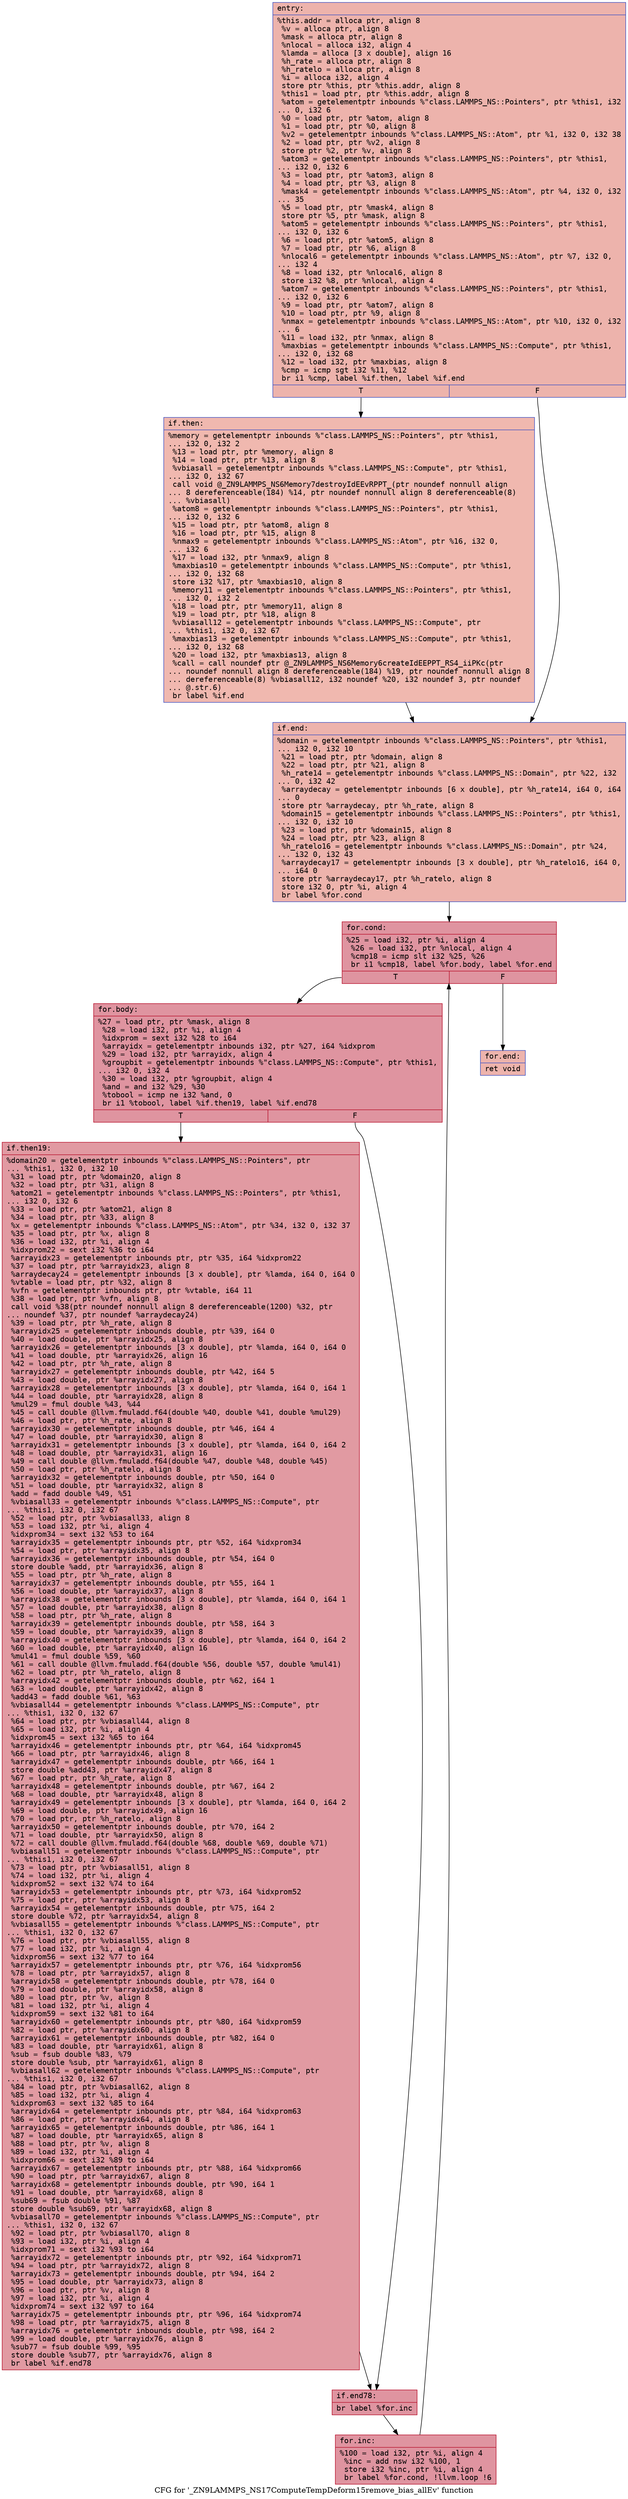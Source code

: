 digraph "CFG for '_ZN9LAMMPS_NS17ComputeTempDeform15remove_bias_allEv' function" {
	label="CFG for '_ZN9LAMMPS_NS17ComputeTempDeform15remove_bias_allEv' function";

	Node0x55f08dbf2980 [shape=record,color="#3d50c3ff", style=filled, fillcolor="#d6524470" fontname="Courier",label="{entry:\l|  %this.addr = alloca ptr, align 8\l  %v = alloca ptr, align 8\l  %mask = alloca ptr, align 8\l  %nlocal = alloca i32, align 4\l  %lamda = alloca [3 x double], align 16\l  %h_rate = alloca ptr, align 8\l  %h_ratelo = alloca ptr, align 8\l  %i = alloca i32, align 4\l  store ptr %this, ptr %this.addr, align 8\l  %this1 = load ptr, ptr %this.addr, align 8\l  %atom = getelementptr inbounds %\"class.LAMMPS_NS::Pointers\", ptr %this1, i32\l... 0, i32 6\l  %0 = load ptr, ptr %atom, align 8\l  %1 = load ptr, ptr %0, align 8\l  %v2 = getelementptr inbounds %\"class.LAMMPS_NS::Atom\", ptr %1, i32 0, i32 38\l  %2 = load ptr, ptr %v2, align 8\l  store ptr %2, ptr %v, align 8\l  %atom3 = getelementptr inbounds %\"class.LAMMPS_NS::Pointers\", ptr %this1,\l... i32 0, i32 6\l  %3 = load ptr, ptr %atom3, align 8\l  %4 = load ptr, ptr %3, align 8\l  %mask4 = getelementptr inbounds %\"class.LAMMPS_NS::Atom\", ptr %4, i32 0, i32\l... 35\l  %5 = load ptr, ptr %mask4, align 8\l  store ptr %5, ptr %mask, align 8\l  %atom5 = getelementptr inbounds %\"class.LAMMPS_NS::Pointers\", ptr %this1,\l... i32 0, i32 6\l  %6 = load ptr, ptr %atom5, align 8\l  %7 = load ptr, ptr %6, align 8\l  %nlocal6 = getelementptr inbounds %\"class.LAMMPS_NS::Atom\", ptr %7, i32 0,\l... i32 4\l  %8 = load i32, ptr %nlocal6, align 8\l  store i32 %8, ptr %nlocal, align 4\l  %atom7 = getelementptr inbounds %\"class.LAMMPS_NS::Pointers\", ptr %this1,\l... i32 0, i32 6\l  %9 = load ptr, ptr %atom7, align 8\l  %10 = load ptr, ptr %9, align 8\l  %nmax = getelementptr inbounds %\"class.LAMMPS_NS::Atom\", ptr %10, i32 0, i32\l... 6\l  %11 = load i32, ptr %nmax, align 8\l  %maxbias = getelementptr inbounds %\"class.LAMMPS_NS::Compute\", ptr %this1,\l... i32 0, i32 68\l  %12 = load i32, ptr %maxbias, align 8\l  %cmp = icmp sgt i32 %11, %12\l  br i1 %cmp, label %if.then, label %if.end\l|{<s0>T|<s1>F}}"];
	Node0x55f08dbf2980:s0 -> Node0x55f08dbf2e50[tooltip="entry -> if.then\nProbability 50.00%" ];
	Node0x55f08dbf2980:s1 -> Node0x55f08dbcd5a0[tooltip="entry -> if.end\nProbability 50.00%" ];
	Node0x55f08dbf2e50 [shape=record,color="#3d50c3ff", style=filled, fillcolor="#dc5d4a70" fontname="Courier",label="{if.then:\l|  %memory = getelementptr inbounds %\"class.LAMMPS_NS::Pointers\", ptr %this1,\l... i32 0, i32 2\l  %13 = load ptr, ptr %memory, align 8\l  %14 = load ptr, ptr %13, align 8\l  %vbiasall = getelementptr inbounds %\"class.LAMMPS_NS::Compute\", ptr %this1,\l... i32 0, i32 67\l  call void @_ZN9LAMMPS_NS6Memory7destroyIdEEvRPPT_(ptr noundef nonnull align\l... 8 dereferenceable(184) %14, ptr noundef nonnull align 8 dereferenceable(8)\l... %vbiasall)\l  %atom8 = getelementptr inbounds %\"class.LAMMPS_NS::Pointers\", ptr %this1,\l... i32 0, i32 6\l  %15 = load ptr, ptr %atom8, align 8\l  %16 = load ptr, ptr %15, align 8\l  %nmax9 = getelementptr inbounds %\"class.LAMMPS_NS::Atom\", ptr %16, i32 0,\l... i32 6\l  %17 = load i32, ptr %nmax9, align 8\l  %maxbias10 = getelementptr inbounds %\"class.LAMMPS_NS::Compute\", ptr %this1,\l... i32 0, i32 68\l  store i32 %17, ptr %maxbias10, align 8\l  %memory11 = getelementptr inbounds %\"class.LAMMPS_NS::Pointers\", ptr %this1,\l... i32 0, i32 2\l  %18 = load ptr, ptr %memory11, align 8\l  %19 = load ptr, ptr %18, align 8\l  %vbiasall12 = getelementptr inbounds %\"class.LAMMPS_NS::Compute\", ptr\l... %this1, i32 0, i32 67\l  %maxbias13 = getelementptr inbounds %\"class.LAMMPS_NS::Compute\", ptr %this1,\l... i32 0, i32 68\l  %20 = load i32, ptr %maxbias13, align 8\l  %call = call noundef ptr @_ZN9LAMMPS_NS6Memory6createIdEEPPT_RS4_iiPKc(ptr\l... noundef nonnull align 8 dereferenceable(184) %19, ptr noundef nonnull align 8\l... dereferenceable(8) %vbiasall12, i32 noundef %20, i32 noundef 3, ptr noundef\l... @.str.6)\l  br label %if.end\l}"];
	Node0x55f08dbf2e50 -> Node0x55f08dbcd5a0[tooltip="if.then -> if.end\nProbability 100.00%" ];
	Node0x55f08dbcd5a0 [shape=record,color="#3d50c3ff", style=filled, fillcolor="#d6524470" fontname="Courier",label="{if.end:\l|  %domain = getelementptr inbounds %\"class.LAMMPS_NS::Pointers\", ptr %this1,\l... i32 0, i32 10\l  %21 = load ptr, ptr %domain, align 8\l  %22 = load ptr, ptr %21, align 8\l  %h_rate14 = getelementptr inbounds %\"class.LAMMPS_NS::Domain\", ptr %22, i32\l... 0, i32 42\l  %arraydecay = getelementptr inbounds [6 x double], ptr %h_rate14, i64 0, i64\l... 0\l  store ptr %arraydecay, ptr %h_rate, align 8\l  %domain15 = getelementptr inbounds %\"class.LAMMPS_NS::Pointers\", ptr %this1,\l... i32 0, i32 10\l  %23 = load ptr, ptr %domain15, align 8\l  %24 = load ptr, ptr %23, align 8\l  %h_ratelo16 = getelementptr inbounds %\"class.LAMMPS_NS::Domain\", ptr %24,\l... i32 0, i32 43\l  %arraydecay17 = getelementptr inbounds [3 x double], ptr %h_ratelo16, i64 0,\l... i64 0\l  store ptr %arraydecay17, ptr %h_ratelo, align 8\l  store i32 0, ptr %i, align 4\l  br label %for.cond\l}"];
	Node0x55f08dbcd5a0 -> Node0x55f08dbfb7b0[tooltip="if.end -> for.cond\nProbability 100.00%" ];
	Node0x55f08dbfb7b0 [shape=record,color="#b70d28ff", style=filled, fillcolor="#b70d2870" fontname="Courier",label="{for.cond:\l|  %25 = load i32, ptr %i, align 4\l  %26 = load i32, ptr %nlocal, align 4\l  %cmp18 = icmp slt i32 %25, %26\l  br i1 %cmp18, label %for.body, label %for.end\l|{<s0>T|<s1>F}}"];
	Node0x55f08dbfb7b0:s0 -> Node0x55f08dbfba00[tooltip="for.cond -> for.body\nProbability 96.88%" ];
	Node0x55f08dbfb7b0:s1 -> Node0x55f08dbfba80[tooltip="for.cond -> for.end\nProbability 3.12%" ];
	Node0x55f08dbfba00 [shape=record,color="#b70d28ff", style=filled, fillcolor="#b70d2870" fontname="Courier",label="{for.body:\l|  %27 = load ptr, ptr %mask, align 8\l  %28 = load i32, ptr %i, align 4\l  %idxprom = sext i32 %28 to i64\l  %arrayidx = getelementptr inbounds i32, ptr %27, i64 %idxprom\l  %29 = load i32, ptr %arrayidx, align 4\l  %groupbit = getelementptr inbounds %\"class.LAMMPS_NS::Compute\", ptr %this1,\l... i32 0, i32 4\l  %30 = load i32, ptr %groupbit, align 4\l  %and = and i32 %29, %30\l  %tobool = icmp ne i32 %and, 0\l  br i1 %tobool, label %if.then19, label %if.end78\l|{<s0>T|<s1>F}}"];
	Node0x55f08dbfba00:s0 -> Node0x55f08dbfc130[tooltip="for.body -> if.then19\nProbability 62.50%" ];
	Node0x55f08dbfba00:s1 -> Node0x55f08dbfc1b0[tooltip="for.body -> if.end78\nProbability 37.50%" ];
	Node0x55f08dbfc130 [shape=record,color="#b70d28ff", style=filled, fillcolor="#bb1b2c70" fontname="Courier",label="{if.then19:\l|  %domain20 = getelementptr inbounds %\"class.LAMMPS_NS::Pointers\", ptr\l... %this1, i32 0, i32 10\l  %31 = load ptr, ptr %domain20, align 8\l  %32 = load ptr, ptr %31, align 8\l  %atom21 = getelementptr inbounds %\"class.LAMMPS_NS::Pointers\", ptr %this1,\l... i32 0, i32 6\l  %33 = load ptr, ptr %atom21, align 8\l  %34 = load ptr, ptr %33, align 8\l  %x = getelementptr inbounds %\"class.LAMMPS_NS::Atom\", ptr %34, i32 0, i32 37\l  %35 = load ptr, ptr %x, align 8\l  %36 = load i32, ptr %i, align 4\l  %idxprom22 = sext i32 %36 to i64\l  %arrayidx23 = getelementptr inbounds ptr, ptr %35, i64 %idxprom22\l  %37 = load ptr, ptr %arrayidx23, align 8\l  %arraydecay24 = getelementptr inbounds [3 x double], ptr %lamda, i64 0, i64 0\l  %vtable = load ptr, ptr %32, align 8\l  %vfn = getelementptr inbounds ptr, ptr %vtable, i64 11\l  %38 = load ptr, ptr %vfn, align 8\l  call void %38(ptr noundef nonnull align 8 dereferenceable(1200) %32, ptr\l... noundef %37, ptr noundef %arraydecay24)\l  %39 = load ptr, ptr %h_rate, align 8\l  %arrayidx25 = getelementptr inbounds double, ptr %39, i64 0\l  %40 = load double, ptr %arrayidx25, align 8\l  %arrayidx26 = getelementptr inbounds [3 x double], ptr %lamda, i64 0, i64 0\l  %41 = load double, ptr %arrayidx26, align 16\l  %42 = load ptr, ptr %h_rate, align 8\l  %arrayidx27 = getelementptr inbounds double, ptr %42, i64 5\l  %43 = load double, ptr %arrayidx27, align 8\l  %arrayidx28 = getelementptr inbounds [3 x double], ptr %lamda, i64 0, i64 1\l  %44 = load double, ptr %arrayidx28, align 8\l  %mul29 = fmul double %43, %44\l  %45 = call double @llvm.fmuladd.f64(double %40, double %41, double %mul29)\l  %46 = load ptr, ptr %h_rate, align 8\l  %arrayidx30 = getelementptr inbounds double, ptr %46, i64 4\l  %47 = load double, ptr %arrayidx30, align 8\l  %arrayidx31 = getelementptr inbounds [3 x double], ptr %lamda, i64 0, i64 2\l  %48 = load double, ptr %arrayidx31, align 16\l  %49 = call double @llvm.fmuladd.f64(double %47, double %48, double %45)\l  %50 = load ptr, ptr %h_ratelo, align 8\l  %arrayidx32 = getelementptr inbounds double, ptr %50, i64 0\l  %51 = load double, ptr %arrayidx32, align 8\l  %add = fadd double %49, %51\l  %vbiasall33 = getelementptr inbounds %\"class.LAMMPS_NS::Compute\", ptr\l... %this1, i32 0, i32 67\l  %52 = load ptr, ptr %vbiasall33, align 8\l  %53 = load i32, ptr %i, align 4\l  %idxprom34 = sext i32 %53 to i64\l  %arrayidx35 = getelementptr inbounds ptr, ptr %52, i64 %idxprom34\l  %54 = load ptr, ptr %arrayidx35, align 8\l  %arrayidx36 = getelementptr inbounds double, ptr %54, i64 0\l  store double %add, ptr %arrayidx36, align 8\l  %55 = load ptr, ptr %h_rate, align 8\l  %arrayidx37 = getelementptr inbounds double, ptr %55, i64 1\l  %56 = load double, ptr %arrayidx37, align 8\l  %arrayidx38 = getelementptr inbounds [3 x double], ptr %lamda, i64 0, i64 1\l  %57 = load double, ptr %arrayidx38, align 8\l  %58 = load ptr, ptr %h_rate, align 8\l  %arrayidx39 = getelementptr inbounds double, ptr %58, i64 3\l  %59 = load double, ptr %arrayidx39, align 8\l  %arrayidx40 = getelementptr inbounds [3 x double], ptr %lamda, i64 0, i64 2\l  %60 = load double, ptr %arrayidx40, align 16\l  %mul41 = fmul double %59, %60\l  %61 = call double @llvm.fmuladd.f64(double %56, double %57, double %mul41)\l  %62 = load ptr, ptr %h_ratelo, align 8\l  %arrayidx42 = getelementptr inbounds double, ptr %62, i64 1\l  %63 = load double, ptr %arrayidx42, align 8\l  %add43 = fadd double %61, %63\l  %vbiasall44 = getelementptr inbounds %\"class.LAMMPS_NS::Compute\", ptr\l... %this1, i32 0, i32 67\l  %64 = load ptr, ptr %vbiasall44, align 8\l  %65 = load i32, ptr %i, align 4\l  %idxprom45 = sext i32 %65 to i64\l  %arrayidx46 = getelementptr inbounds ptr, ptr %64, i64 %idxprom45\l  %66 = load ptr, ptr %arrayidx46, align 8\l  %arrayidx47 = getelementptr inbounds double, ptr %66, i64 1\l  store double %add43, ptr %arrayidx47, align 8\l  %67 = load ptr, ptr %h_rate, align 8\l  %arrayidx48 = getelementptr inbounds double, ptr %67, i64 2\l  %68 = load double, ptr %arrayidx48, align 8\l  %arrayidx49 = getelementptr inbounds [3 x double], ptr %lamda, i64 0, i64 2\l  %69 = load double, ptr %arrayidx49, align 16\l  %70 = load ptr, ptr %h_ratelo, align 8\l  %arrayidx50 = getelementptr inbounds double, ptr %70, i64 2\l  %71 = load double, ptr %arrayidx50, align 8\l  %72 = call double @llvm.fmuladd.f64(double %68, double %69, double %71)\l  %vbiasall51 = getelementptr inbounds %\"class.LAMMPS_NS::Compute\", ptr\l... %this1, i32 0, i32 67\l  %73 = load ptr, ptr %vbiasall51, align 8\l  %74 = load i32, ptr %i, align 4\l  %idxprom52 = sext i32 %74 to i64\l  %arrayidx53 = getelementptr inbounds ptr, ptr %73, i64 %idxprom52\l  %75 = load ptr, ptr %arrayidx53, align 8\l  %arrayidx54 = getelementptr inbounds double, ptr %75, i64 2\l  store double %72, ptr %arrayidx54, align 8\l  %vbiasall55 = getelementptr inbounds %\"class.LAMMPS_NS::Compute\", ptr\l... %this1, i32 0, i32 67\l  %76 = load ptr, ptr %vbiasall55, align 8\l  %77 = load i32, ptr %i, align 4\l  %idxprom56 = sext i32 %77 to i64\l  %arrayidx57 = getelementptr inbounds ptr, ptr %76, i64 %idxprom56\l  %78 = load ptr, ptr %arrayidx57, align 8\l  %arrayidx58 = getelementptr inbounds double, ptr %78, i64 0\l  %79 = load double, ptr %arrayidx58, align 8\l  %80 = load ptr, ptr %v, align 8\l  %81 = load i32, ptr %i, align 4\l  %idxprom59 = sext i32 %81 to i64\l  %arrayidx60 = getelementptr inbounds ptr, ptr %80, i64 %idxprom59\l  %82 = load ptr, ptr %arrayidx60, align 8\l  %arrayidx61 = getelementptr inbounds double, ptr %82, i64 0\l  %83 = load double, ptr %arrayidx61, align 8\l  %sub = fsub double %83, %79\l  store double %sub, ptr %arrayidx61, align 8\l  %vbiasall62 = getelementptr inbounds %\"class.LAMMPS_NS::Compute\", ptr\l... %this1, i32 0, i32 67\l  %84 = load ptr, ptr %vbiasall62, align 8\l  %85 = load i32, ptr %i, align 4\l  %idxprom63 = sext i32 %85 to i64\l  %arrayidx64 = getelementptr inbounds ptr, ptr %84, i64 %idxprom63\l  %86 = load ptr, ptr %arrayidx64, align 8\l  %arrayidx65 = getelementptr inbounds double, ptr %86, i64 1\l  %87 = load double, ptr %arrayidx65, align 8\l  %88 = load ptr, ptr %v, align 8\l  %89 = load i32, ptr %i, align 4\l  %idxprom66 = sext i32 %89 to i64\l  %arrayidx67 = getelementptr inbounds ptr, ptr %88, i64 %idxprom66\l  %90 = load ptr, ptr %arrayidx67, align 8\l  %arrayidx68 = getelementptr inbounds double, ptr %90, i64 1\l  %91 = load double, ptr %arrayidx68, align 8\l  %sub69 = fsub double %91, %87\l  store double %sub69, ptr %arrayidx68, align 8\l  %vbiasall70 = getelementptr inbounds %\"class.LAMMPS_NS::Compute\", ptr\l... %this1, i32 0, i32 67\l  %92 = load ptr, ptr %vbiasall70, align 8\l  %93 = load i32, ptr %i, align 4\l  %idxprom71 = sext i32 %93 to i64\l  %arrayidx72 = getelementptr inbounds ptr, ptr %92, i64 %idxprom71\l  %94 = load ptr, ptr %arrayidx72, align 8\l  %arrayidx73 = getelementptr inbounds double, ptr %94, i64 2\l  %95 = load double, ptr %arrayidx73, align 8\l  %96 = load ptr, ptr %v, align 8\l  %97 = load i32, ptr %i, align 4\l  %idxprom74 = sext i32 %97 to i64\l  %arrayidx75 = getelementptr inbounds ptr, ptr %96, i64 %idxprom74\l  %98 = load ptr, ptr %arrayidx75, align 8\l  %arrayidx76 = getelementptr inbounds double, ptr %98, i64 2\l  %99 = load double, ptr %arrayidx76, align 8\l  %sub77 = fsub double %99, %95\l  store double %sub77, ptr %arrayidx76, align 8\l  br label %if.end78\l}"];
	Node0x55f08dbfc130 -> Node0x55f08dbfc1b0[tooltip="if.then19 -> if.end78\nProbability 100.00%" ];
	Node0x55f08dbfc1b0 [shape=record,color="#b70d28ff", style=filled, fillcolor="#b70d2870" fontname="Courier",label="{if.end78:\l|  br label %for.inc\l}"];
	Node0x55f08dbfc1b0 -> Node0x55f08dbfe150[tooltip="if.end78 -> for.inc\nProbability 100.00%" ];
	Node0x55f08dbfe150 [shape=record,color="#b70d28ff", style=filled, fillcolor="#b70d2870" fontname="Courier",label="{for.inc:\l|  %100 = load i32, ptr %i, align 4\l  %inc = add nsw i32 %100, 1\l  store i32 %inc, ptr %i, align 4\l  br label %for.cond, !llvm.loop !6\l}"];
	Node0x55f08dbfe150 -> Node0x55f08dbfb7b0[tooltip="for.inc -> for.cond\nProbability 100.00%" ];
	Node0x55f08dbfba80 [shape=record,color="#3d50c3ff", style=filled, fillcolor="#d6524470" fontname="Courier",label="{for.end:\l|  ret void\l}"];
}

